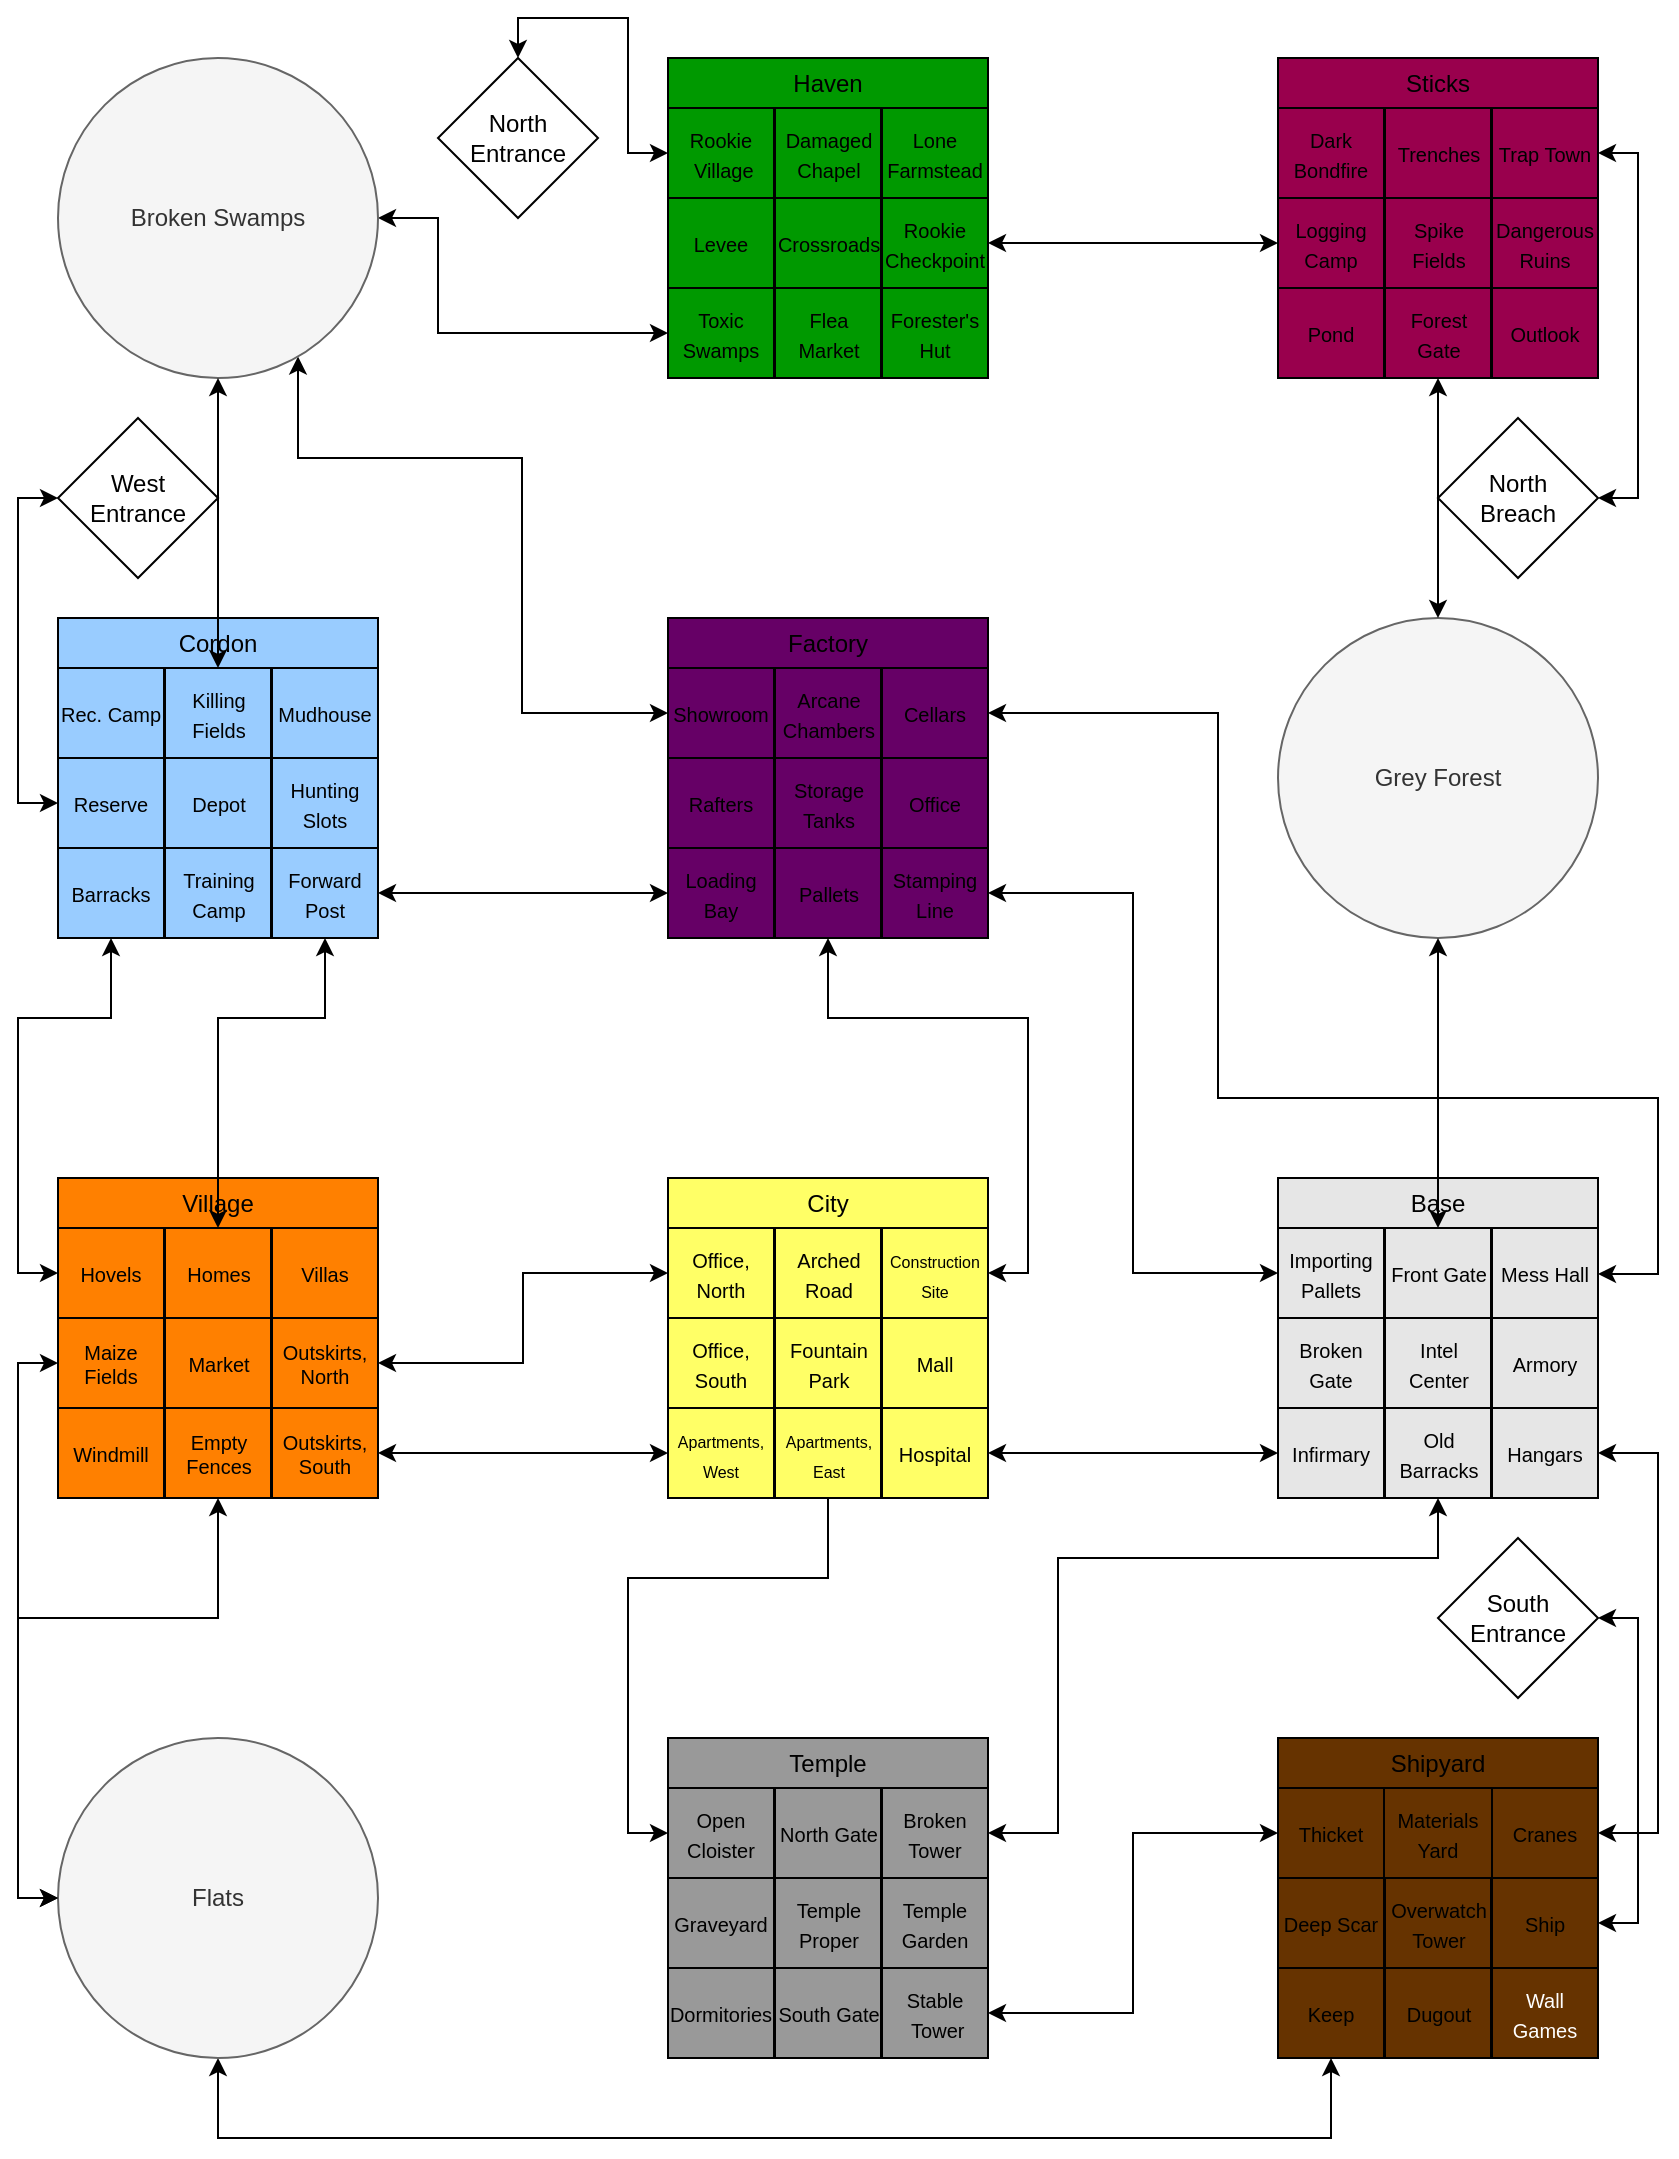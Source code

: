 <mxfile version="23.0.2" type="device">
  <diagram name="Page-1" id="ZseYCfr6xAdIwP1NUaYy">
    <mxGraphModel dx="1050" dy="717" grid="1" gridSize="10" guides="1" tooltips="1" connect="1" arrows="1" fold="1" page="1" pageScale="1" pageWidth="850" pageHeight="1100" math="0" shadow="0">
      <root>
        <mxCell id="0" />
        <mxCell id="1" parent="0" />
        <mxCell id="k5EalT-84JXe36mMSfdT-2" value="" style="whiteSpace=wrap;html=1;aspect=fixed;fillColor=#99FF33;strokeColor=#82b366;" parent="1" vertex="1">
          <mxGeometry x="345" y="40" width="160" height="160" as="geometry" />
        </mxCell>
        <mxCell id="k5EalT-84JXe36mMSfdT-3" value="" style="whiteSpace=wrap;html=1;aspect=fixed;fillColor=#660033;strokeColor=#b85450;" parent="1" vertex="1">
          <mxGeometry x="650" y="40" width="160" height="160" as="geometry" />
        </mxCell>
        <mxCell id="k5EalT-84JXe36mMSfdT-4" value="" style="whiteSpace=wrap;html=1;aspect=fixed;fillColor=#99CCFF;strokeColor=#6c8ebf;" parent="1" vertex="1">
          <mxGeometry x="40" y="320" width="160" height="160" as="geometry" />
        </mxCell>
        <mxCell id="k5EalT-84JXe36mMSfdT-5" value="" style="whiteSpace=wrap;html=1;aspect=fixed;fillColor=#660066;strokeColor=#9673a6;" parent="1" vertex="1">
          <mxGeometry x="345" y="320" width="160" height="160" as="geometry" />
        </mxCell>
        <mxCell id="k5EalT-84JXe36mMSfdT-7" value="" style="whiteSpace=wrap;html=1;aspect=fixed;fillColor=#FF9933;strokeColor=#d79b00;" parent="1" vertex="1">
          <mxGeometry x="40" y="600" width="160" height="160" as="geometry" />
        </mxCell>
        <mxCell id="k5EalT-84JXe36mMSfdT-9" value="" style="whiteSpace=wrap;html=1;aspect=fixed;fillColor=#ffff88;strokeColor=#36393d;" parent="1" vertex="1">
          <mxGeometry x="345" y="600" width="160" height="160" as="geometry" />
        </mxCell>
        <mxCell id="k5EalT-84JXe36mMSfdT-10" value="" style="whiteSpace=wrap;html=1;aspect=fixed;fillColor=#999999;strokeColor=#36393d;" parent="1" vertex="1">
          <mxGeometry x="345" y="880" width="160" height="160" as="geometry" />
        </mxCell>
        <mxCell id="k5EalT-84JXe36mMSfdT-11" value="" style="whiteSpace=wrap;html=1;aspect=fixed;fillColor=#6B3500;strokeColor=#36393d;" parent="1" vertex="1">
          <mxGeometry x="650" y="880" width="160" height="160" as="geometry" />
        </mxCell>
        <mxCell id="k5EalT-84JXe36mMSfdT-12" value="" style="whiteSpace=wrap;html=1;aspect=fixed;fillColor=#DBDBDB;strokeColor=#36393d;" parent="1" vertex="1">
          <mxGeometry x="650" y="600" width="160" height="160" as="geometry" />
        </mxCell>
        <mxCell id="k5EalT-84JXe36mMSfdT-151" style="edgeStyle=orthogonalEdgeStyle;rounded=0;orthogonalLoop=1;jettySize=auto;html=1;entryX=0;entryY=0.5;entryDx=0;entryDy=0;startArrow=classic;startFill=1;" parent="1" source="k5EalT-84JXe36mMSfdT-13" target="k5EalT-84JXe36mMSfdT-65" edge="1">
          <mxGeometry relative="1" as="geometry">
            <Array as="points">
              <mxPoint x="160" y="240" />
              <mxPoint x="272" y="240" />
              <mxPoint x="272" y="368" />
            </Array>
          </mxGeometry>
        </mxCell>
        <mxCell id="k5EalT-84JXe36mMSfdT-169" style="edgeStyle=orthogonalEdgeStyle;rounded=0;orthogonalLoop=1;jettySize=auto;html=1;entryX=0;entryY=0.5;entryDx=0;entryDy=0;startArrow=classic;startFill=1;" parent="1" source="k5EalT-84JXe36mMSfdT-13" target="k5EalT-84JXe36mMSfdT-41" edge="1">
          <mxGeometry relative="1" as="geometry">
            <Array as="points">
              <mxPoint x="230" y="120" />
              <mxPoint x="230" y="178" />
            </Array>
          </mxGeometry>
        </mxCell>
        <mxCell id="k5EalT-84JXe36mMSfdT-13" value="Broken Swamps" style="ellipse;whiteSpace=wrap;html=1;aspect=fixed;fillColor=#f5f5f5;fontColor=#333333;strokeColor=#666666;" parent="1" vertex="1">
          <mxGeometry x="40" y="40" width="160" height="160" as="geometry" />
        </mxCell>
        <mxCell id="k5EalT-84JXe36mMSfdT-14" value="Grey Forest" style="ellipse;whiteSpace=wrap;html=1;aspect=fixed;fillColor=#f5f5f5;fontColor=#333333;strokeColor=#666666;" parent="1" vertex="1">
          <mxGeometry x="650" y="320" width="160" height="160" as="geometry" />
        </mxCell>
        <mxCell id="k5EalT-84JXe36mMSfdT-147" style="edgeStyle=orthogonalEdgeStyle;rounded=0;orthogonalLoop=1;jettySize=auto;html=1;entryX=0.5;entryY=1;entryDx=0;entryDy=0;startArrow=classic;startFill=1;" parent="1" source="k5EalT-84JXe36mMSfdT-15" target="k5EalT-84JXe36mMSfdT-131" edge="1">
          <mxGeometry relative="1" as="geometry">
            <Array as="points">
              <mxPoint x="120" y="1080" />
              <mxPoint x="676" y="1080" />
            </Array>
          </mxGeometry>
        </mxCell>
        <mxCell id="k5EalT-84JXe36mMSfdT-15" value="Flats" style="ellipse;whiteSpace=wrap;html=1;aspect=fixed;fillColor=#f5f5f5;fontColor=#333333;strokeColor=#666666;" parent="1" vertex="1">
          <mxGeometry x="40" y="880" width="160" height="160" as="geometry" />
        </mxCell>
        <mxCell id="k5EalT-84JXe36mMSfdT-16" value="Haven" style="rounded=0;whiteSpace=wrap;html=1;fillColor=#009900;" parent="1" vertex="1">
          <mxGeometry x="345" y="40" width="160" height="25" as="geometry" />
        </mxCell>
        <mxCell id="k5EalT-84JXe36mMSfdT-24" value="&lt;font style=&quot;font-size: 10px;&quot;&gt;Lone Farmstead&lt;/font&gt;" style="rounded=0;whiteSpace=wrap;html=1;fillColor=#009900;" parent="1" vertex="1">
          <mxGeometry x="452" y="65" width="53" height="45" as="geometry" />
        </mxCell>
        <mxCell id="k5EalT-84JXe36mMSfdT-34" value="&lt;font style=&quot;font-size: 10px;&quot;&gt;Rookie&lt;br&gt;&amp;nbsp;Village&lt;/font&gt;" style="rounded=0;whiteSpace=wrap;html=1;fillColor=#009900;" parent="1" vertex="1">
          <mxGeometry x="345" y="65" width="53" height="45" as="geometry" />
        </mxCell>
        <mxCell id="k5EalT-84JXe36mMSfdT-36" value="&lt;font style=&quot;font-size: 10px;&quot;&gt;Damaged Chapel&lt;/font&gt;" style="rounded=0;whiteSpace=wrap;html=1;fillColor=#009900;" parent="1" vertex="1">
          <mxGeometry x="398.5" y="65" width="53" height="45" as="geometry" />
        </mxCell>
        <mxCell id="k5EalT-84JXe36mMSfdT-152" style="edgeStyle=orthogonalEdgeStyle;rounded=0;orthogonalLoop=1;jettySize=auto;html=1;entryX=0;entryY=0.5;entryDx=0;entryDy=0;startArrow=classic;startFill=1;" parent="1" source="k5EalT-84JXe36mMSfdT-37" target="k5EalT-84JXe36mMSfdT-58" edge="1">
          <mxGeometry relative="1" as="geometry" />
        </mxCell>
        <mxCell id="k5EalT-84JXe36mMSfdT-37" value="&lt;font style=&quot;font-size: 10px;&quot;&gt;Rookie Checkpoint&lt;/font&gt;" style="rounded=0;whiteSpace=wrap;html=1;fillColor=#009900;" parent="1" vertex="1">
          <mxGeometry x="452" y="110" width="53" height="45" as="geometry" />
        </mxCell>
        <mxCell id="k5EalT-84JXe36mMSfdT-38" value="&lt;font style=&quot;font-size: 10px;&quot;&gt;Levee&lt;/font&gt;" style="rounded=0;whiteSpace=wrap;html=1;fillColor=#009900;" parent="1" vertex="1">
          <mxGeometry x="345" y="110" width="53" height="45" as="geometry" />
        </mxCell>
        <mxCell id="k5EalT-84JXe36mMSfdT-39" value="&lt;font style=&quot;font-size: 10px;&quot;&gt;Crossroads&lt;/font&gt;" style="rounded=0;whiteSpace=wrap;html=1;fillColor=#009900;" parent="1" vertex="1">
          <mxGeometry x="398.5" y="110" width="53" height="45" as="geometry" />
        </mxCell>
        <mxCell id="k5EalT-84JXe36mMSfdT-40" value="&lt;font style=&quot;font-size: 10px;&quot;&gt;Forester&#39;s Hut&lt;/font&gt;" style="rounded=0;whiteSpace=wrap;html=1;fillColor=#009900;" parent="1" vertex="1">
          <mxGeometry x="452" y="155" width="53" height="45" as="geometry" />
        </mxCell>
        <mxCell id="k5EalT-84JXe36mMSfdT-41" value="&lt;font style=&quot;font-size: 10px;&quot;&gt;Toxic Swamps&lt;/font&gt;" style="rounded=0;whiteSpace=wrap;html=1;fillColor=#009900;" parent="1" vertex="1">
          <mxGeometry x="345" y="155" width="53" height="45" as="geometry" />
        </mxCell>
        <mxCell id="k5EalT-84JXe36mMSfdT-42" value="&lt;font style=&quot;font-size: 10px;&quot;&gt;Flea Market&lt;/font&gt;" style="rounded=0;whiteSpace=wrap;html=1;fillColor=#009900;" parent="1" vertex="1">
          <mxGeometry x="398.5" y="155" width="53" height="45" as="geometry" />
        </mxCell>
        <mxCell id="k5EalT-84JXe36mMSfdT-53" value="Sticks" style="rounded=0;whiteSpace=wrap;html=1;fillColor=#99004D;" parent="1" vertex="1">
          <mxGeometry x="650" y="40" width="160" height="25" as="geometry" />
        </mxCell>
        <mxCell id="k5EalT-84JXe36mMSfdT-54" value="&lt;font style=&quot;font-size: 10px;&quot;&gt;Trap Town&lt;/font&gt;" style="rounded=0;whiteSpace=wrap;html=1;fillColor=#99004D;" parent="1" vertex="1">
          <mxGeometry x="757" y="65" width="53" height="45" as="geometry" />
        </mxCell>
        <mxCell id="k5EalT-84JXe36mMSfdT-55" value="&lt;font style=&quot;font-size: 10px;&quot;&gt;Dark Bondfire&lt;/font&gt;" style="rounded=0;whiteSpace=wrap;html=1;fillColor=#99004D;" parent="1" vertex="1">
          <mxGeometry x="650" y="65" width="53" height="45" as="geometry" />
        </mxCell>
        <mxCell id="k5EalT-84JXe36mMSfdT-56" value="&lt;font style=&quot;font-size: 10px;&quot;&gt;Trenches&lt;/font&gt;" style="rounded=0;whiteSpace=wrap;html=1;fillColor=#99004D;" parent="1" vertex="1">
          <mxGeometry x="703.5" y="65" width="53" height="45" as="geometry" />
        </mxCell>
        <mxCell id="k5EalT-84JXe36mMSfdT-57" value="&lt;font style=&quot;font-size: 10px;&quot;&gt;Dangerous Ruins&lt;/font&gt;" style="rounded=0;whiteSpace=wrap;html=1;fillColor=#99004D;" parent="1" vertex="1">
          <mxGeometry x="757" y="110" width="53" height="45" as="geometry" />
        </mxCell>
        <mxCell id="k5EalT-84JXe36mMSfdT-58" value="&lt;font style=&quot;font-size: 10px;&quot;&gt;Logging Camp&lt;/font&gt;" style="rounded=0;whiteSpace=wrap;html=1;fillColor=#99004D;" parent="1" vertex="1">
          <mxGeometry x="650" y="110" width="53" height="45" as="geometry" />
        </mxCell>
        <mxCell id="k5EalT-84JXe36mMSfdT-59" value="&lt;font size=&quot;1&quot;&gt;Spike Fields&lt;/font&gt;" style="rounded=0;whiteSpace=wrap;html=1;fillColor=#99004D;" parent="1" vertex="1">
          <mxGeometry x="703.5" y="110" width="53" height="45" as="geometry" />
        </mxCell>
        <mxCell id="k5EalT-84JXe36mMSfdT-60" value="&lt;font style=&quot;font-size: 10px;&quot;&gt;Outlook&lt;/font&gt;" style="rounded=0;whiteSpace=wrap;html=1;fillColor=#99004D;" parent="1" vertex="1">
          <mxGeometry x="757" y="155" width="53" height="45" as="geometry" />
        </mxCell>
        <mxCell id="k5EalT-84JXe36mMSfdT-61" value="&lt;font style=&quot;font-size: 10px;&quot;&gt;Pond&lt;/font&gt;" style="rounded=0;whiteSpace=wrap;html=1;fillColor=#99004D;" parent="1" vertex="1">
          <mxGeometry x="650" y="155" width="53" height="45" as="geometry" />
        </mxCell>
        <mxCell id="k5EalT-84JXe36mMSfdT-141" style="edgeStyle=orthogonalEdgeStyle;rounded=0;orthogonalLoop=1;jettySize=auto;html=1;startArrow=classic;startFill=1;" parent="1" source="k5EalT-84JXe36mMSfdT-62" target="k5EalT-84JXe36mMSfdT-14" edge="1">
          <mxGeometry relative="1" as="geometry" />
        </mxCell>
        <mxCell id="k5EalT-84JXe36mMSfdT-62" value="&lt;font style=&quot;font-size: 10px;&quot;&gt;Forest Gate&lt;/font&gt;" style="rounded=0;whiteSpace=wrap;html=1;fillColor=#99004D;" parent="1" vertex="1">
          <mxGeometry x="703.5" y="155" width="53" height="45" as="geometry" />
        </mxCell>
        <mxCell id="k5EalT-84JXe36mMSfdT-63" value="Factory" style="rounded=0;whiteSpace=wrap;html=1;fillColor=#660066;" parent="1" vertex="1">
          <mxGeometry x="345" y="320" width="160" height="25" as="geometry" />
        </mxCell>
        <mxCell id="k5EalT-84JXe36mMSfdT-153" style="edgeStyle=orthogonalEdgeStyle;rounded=0;orthogonalLoop=1;jettySize=auto;html=1;startArrow=classic;startFill=1;" parent="1" source="k5EalT-84JXe36mMSfdT-64" target="k5EalT-84JXe36mMSfdT-84" edge="1">
          <mxGeometry relative="1" as="geometry">
            <Array as="points">
              <mxPoint x="620" y="368" />
              <mxPoint x="620" y="560" />
              <mxPoint x="840" y="560" />
              <mxPoint x="840" y="648" />
            </Array>
          </mxGeometry>
        </mxCell>
        <mxCell id="k5EalT-84JXe36mMSfdT-64" value="&lt;font style=&quot;font-size: 10px;&quot;&gt;Cellars&lt;/font&gt;" style="rounded=0;whiteSpace=wrap;html=1;fillColor=#660066;" parent="1" vertex="1">
          <mxGeometry x="452" y="345" width="53" height="45" as="geometry" />
        </mxCell>
        <mxCell id="k5EalT-84JXe36mMSfdT-65" value="&lt;font style=&quot;font-size: 10px;&quot;&gt;Showroom&lt;/font&gt;" style="rounded=0;whiteSpace=wrap;html=1;fillColor=#660066;" parent="1" vertex="1">
          <mxGeometry x="345" y="345" width="53" height="45" as="geometry" />
        </mxCell>
        <mxCell id="k5EalT-84JXe36mMSfdT-66" value="&lt;font style=&quot;font-size: 10px;&quot;&gt;Arcane Chambers&lt;/font&gt;" style="rounded=0;whiteSpace=wrap;html=1;fillColor=#660066;" parent="1" vertex="1">
          <mxGeometry x="398.5" y="345" width="53" height="45" as="geometry" />
        </mxCell>
        <mxCell id="k5EalT-84JXe36mMSfdT-67" value="&lt;font style=&quot;font-size: 10px;&quot;&gt;Office&lt;/font&gt;" style="rounded=0;whiteSpace=wrap;html=1;fillColor=#660066;" parent="1" vertex="1">
          <mxGeometry x="452" y="390" width="53" height="45" as="geometry" />
        </mxCell>
        <mxCell id="k5EalT-84JXe36mMSfdT-68" value="&lt;font style=&quot;font-size: 10px;&quot;&gt;Rafters&lt;/font&gt;" style="rounded=0;whiteSpace=wrap;html=1;fillColor=#660066;" parent="1" vertex="1">
          <mxGeometry x="345" y="390" width="53" height="45" as="geometry" />
        </mxCell>
        <mxCell id="k5EalT-84JXe36mMSfdT-69" value="&lt;font style=&quot;font-size: 10px;&quot;&gt;Storage Tanks&lt;/font&gt;" style="rounded=0;whiteSpace=wrap;html=1;fillColor=#660066;" parent="1" vertex="1">
          <mxGeometry x="398.5" y="390" width="53" height="45" as="geometry" />
        </mxCell>
        <mxCell id="k5EalT-84JXe36mMSfdT-154" style="edgeStyle=orthogonalEdgeStyle;rounded=0;orthogonalLoop=1;jettySize=auto;html=1;entryX=0;entryY=0.5;entryDx=0;entryDy=0;startArrow=classic;startFill=1;" parent="1" source="k5EalT-84JXe36mMSfdT-70" target="k5EalT-84JXe36mMSfdT-85" edge="1">
          <mxGeometry relative="1" as="geometry" />
        </mxCell>
        <mxCell id="k5EalT-84JXe36mMSfdT-70" value="&lt;font style=&quot;font-size: 10px;&quot;&gt;Stamping Line&lt;/font&gt;" style="rounded=0;whiteSpace=wrap;html=1;fillColor=#660066;" parent="1" vertex="1">
          <mxGeometry x="452" y="435" width="53" height="45" as="geometry" />
        </mxCell>
        <mxCell id="k5EalT-84JXe36mMSfdT-164" style="edgeStyle=orthogonalEdgeStyle;rounded=0;orthogonalLoop=1;jettySize=auto;html=1;startArrow=classic;startFill=1;" parent="1" source="k5EalT-84JXe36mMSfdT-71" target="k5EalT-84JXe36mMSfdT-80" edge="1">
          <mxGeometry relative="1" as="geometry" />
        </mxCell>
        <mxCell id="k5EalT-84JXe36mMSfdT-71" value="&lt;font style=&quot;font-size: 10px;&quot;&gt;Loading Bay&lt;/font&gt;" style="rounded=0;whiteSpace=wrap;html=1;fillColor=#660066;" parent="1" vertex="1">
          <mxGeometry x="345" y="435" width="53" height="45" as="geometry" />
        </mxCell>
        <mxCell id="k5EalT-84JXe36mMSfdT-155" style="edgeStyle=orthogonalEdgeStyle;rounded=0;orthogonalLoop=1;jettySize=auto;html=1;entryX=1;entryY=0.5;entryDx=0;entryDy=0;startArrow=classic;startFill=1;" parent="1" source="k5EalT-84JXe36mMSfdT-72" target="k5EalT-84JXe36mMSfdT-94" edge="1">
          <mxGeometry relative="1" as="geometry">
            <Array as="points">
              <mxPoint x="425" y="520" />
              <mxPoint x="525" y="520" />
              <mxPoint x="525" y="648" />
            </Array>
          </mxGeometry>
        </mxCell>
        <mxCell id="k5EalT-84JXe36mMSfdT-72" value="&lt;font style=&quot;font-size: 10px;&quot;&gt;Pallets&lt;/font&gt;" style="rounded=0;whiteSpace=wrap;html=1;fillColor=#660066;" parent="1" vertex="1">
          <mxGeometry x="398.5" y="435" width="53" height="45" as="geometry" />
        </mxCell>
        <mxCell id="k5EalT-84JXe36mMSfdT-73" value="&lt;font color=&quot;#000000&quot;&gt;Cordon&lt;/font&gt;" style="rounded=0;whiteSpace=wrap;html=1;fillColor=#99CCFF;" parent="1" vertex="1">
          <mxGeometry x="40" y="320" width="160" height="25" as="geometry" />
        </mxCell>
        <mxCell id="k5EalT-84JXe36mMSfdT-74" value="&lt;font size=&quot;1&quot; color=&quot;#000000&quot;&gt;Mudhouse&lt;br&gt;&lt;/font&gt;" style="rounded=0;whiteSpace=wrap;html=1;fillColor=#99CCFF;" parent="1" vertex="1">
          <mxGeometry x="147" y="345" width="53" height="45" as="geometry" />
        </mxCell>
        <mxCell id="k5EalT-84JXe36mMSfdT-75" value="&lt;font style=&quot;font-size: 10px;&quot; color=&quot;#000000&quot;&gt;Rec. Camp&lt;/font&gt;" style="rounded=0;whiteSpace=wrap;html=1;fillColor=#99CCFF;" parent="1" vertex="1">
          <mxGeometry x="40" y="345" width="53" height="45" as="geometry" />
        </mxCell>
        <mxCell id="k5EalT-84JXe36mMSfdT-150" style="edgeStyle=orthogonalEdgeStyle;rounded=0;orthogonalLoop=1;jettySize=auto;html=1;entryX=0.5;entryY=1;entryDx=0;entryDy=0;startArrow=classic;startFill=1;" parent="1" source="k5EalT-84JXe36mMSfdT-76" target="k5EalT-84JXe36mMSfdT-13" edge="1">
          <mxGeometry relative="1" as="geometry" />
        </mxCell>
        <mxCell id="k5EalT-84JXe36mMSfdT-76" value="&lt;font color=&quot;#000000&quot; style=&quot;font-size: 10px;&quot;&gt;Killing Fields&lt;/font&gt;" style="rounded=0;whiteSpace=wrap;html=1;fillColor=#99CCFF;" parent="1" vertex="1">
          <mxGeometry x="93.5" y="345" width="53" height="45" as="geometry" />
        </mxCell>
        <mxCell id="k5EalT-84JXe36mMSfdT-77" value="&lt;font color=&quot;#000000&quot; style=&quot;font-size: 10px;&quot;&gt;Hunting Slots&lt;/font&gt;" style="rounded=0;whiteSpace=wrap;html=1;fillColor=#99CCFF;" parent="1" vertex="1">
          <mxGeometry x="147" y="390" width="53" height="45" as="geometry" />
        </mxCell>
        <mxCell id="k5EalT-84JXe36mMSfdT-144" style="edgeStyle=orthogonalEdgeStyle;rounded=0;orthogonalLoop=1;jettySize=auto;html=1;entryX=0;entryY=0.5;entryDx=0;entryDy=0;startArrow=classic;startFill=1;" parent="1" source="k5EalT-84JXe36mMSfdT-78" target="k5EalT-84JXe36mMSfdT-136" edge="1">
          <mxGeometry relative="1" as="geometry">
            <Array as="points">
              <mxPoint x="20" y="412" />
              <mxPoint x="20" y="260" />
            </Array>
          </mxGeometry>
        </mxCell>
        <mxCell id="k5EalT-84JXe36mMSfdT-78" value="&lt;font style=&quot;font-size: 10px;&quot; color=&quot;#000000&quot;&gt;Reserve&lt;/font&gt;" style="rounded=0;whiteSpace=wrap;html=1;fillColor=#99CCFF;" parent="1" vertex="1">
          <mxGeometry x="40" y="390" width="53" height="45" as="geometry" />
        </mxCell>
        <mxCell id="k5EalT-84JXe36mMSfdT-79" value="&lt;font color=&quot;#000000&quot; style=&quot;font-size: 10px;&quot;&gt;Depot&lt;/font&gt;" style="rounded=0;whiteSpace=wrap;html=1;fillColor=#99CCFF;" parent="1" vertex="1">
          <mxGeometry x="93.5" y="390" width="53" height="45" as="geometry" />
        </mxCell>
        <mxCell id="k5EalT-84JXe36mMSfdT-80" value="&lt;font color=&quot;#000000&quot; style=&quot;font-size: 10px;&quot;&gt;Forward Post&lt;/font&gt;" style="rounded=0;whiteSpace=wrap;html=1;fillColor=#99CCFF;" parent="1" vertex="1">
          <mxGeometry x="147" y="435" width="53" height="45" as="geometry" />
        </mxCell>
        <mxCell id="k5EalT-84JXe36mMSfdT-81" value="&lt;font style=&quot;font-size: 10px;&quot; color=&quot;#000000&quot;&gt;Barracks&lt;/font&gt;" style="rounded=0;whiteSpace=wrap;html=1;fillColor=#99CCFF;" parent="1" vertex="1">
          <mxGeometry x="40" y="435" width="53" height="45" as="geometry" />
        </mxCell>
        <mxCell id="k5EalT-84JXe36mMSfdT-82" value="&lt;font color=&quot;#000000&quot; size=&quot;1&quot;&gt;Training Camp&lt;/font&gt;" style="rounded=0;whiteSpace=wrap;html=1;fillColor=#99CCFF;" parent="1" vertex="1">
          <mxGeometry x="93.5" y="435" width="53" height="45" as="geometry" />
        </mxCell>
        <mxCell id="k5EalT-84JXe36mMSfdT-83" value="&lt;font color=&quot;#000000&quot;&gt;Base&lt;/font&gt;" style="rounded=0;whiteSpace=wrap;html=1;fillColor=#E6E6E6;" parent="1" vertex="1">
          <mxGeometry x="650" y="600" width="160" height="25" as="geometry" />
        </mxCell>
        <mxCell id="k5EalT-84JXe36mMSfdT-84" value="&lt;font color=&quot;#000000&quot; style=&quot;font-size: 10px;&quot;&gt;Mess Hall&lt;/font&gt;" style="rounded=0;whiteSpace=wrap;html=1;fillColor=#E6E6E6;" parent="1" vertex="1">
          <mxGeometry x="757" y="625" width="53" height="45" as="geometry" />
        </mxCell>
        <mxCell id="k5EalT-84JXe36mMSfdT-85" value="&lt;font color=&quot;#000000&quot; style=&quot;font-size: 10px;&quot;&gt;Importing Pallets&lt;/font&gt;" style="rounded=0;whiteSpace=wrap;html=1;fillColor=#E6E6E6;" parent="1" vertex="1">
          <mxGeometry x="650" y="625" width="53" height="45" as="geometry" />
        </mxCell>
        <mxCell id="k5EalT-84JXe36mMSfdT-86" value="&lt;font color=&quot;#000000&quot; style=&quot;font-size: 10px;&quot;&gt;Front Gate&lt;/font&gt;" style="rounded=0;whiteSpace=wrap;html=1;fillColor=#E6E6E6;" parent="1" vertex="1">
          <mxGeometry x="703.5" y="625" width="53" height="45" as="geometry" />
        </mxCell>
        <mxCell id="k5EalT-84JXe36mMSfdT-87" value="&lt;font color=&quot;#000000&quot; style=&quot;font-size: 10px;&quot;&gt;Armory&lt;/font&gt;" style="rounded=0;whiteSpace=wrap;html=1;fillColor=#E6E6E6;" parent="1" vertex="1">
          <mxGeometry x="757" y="670" width="53" height="45" as="geometry" />
        </mxCell>
        <mxCell id="k5EalT-84JXe36mMSfdT-88" value="&lt;font style=&quot;font-size: 10px;&quot; color=&quot;#000000&quot;&gt;Broken Gate&lt;/font&gt;" style="rounded=0;whiteSpace=wrap;html=1;fillColor=#E6E6E6;" parent="1" vertex="1">
          <mxGeometry x="650" y="670" width="53" height="45" as="geometry" />
        </mxCell>
        <mxCell id="k5EalT-84JXe36mMSfdT-89" value="&lt;font style=&quot;font-size: 10px;&quot; color=&quot;#000000&quot;&gt;Intel Center&lt;/font&gt;" style="rounded=0;whiteSpace=wrap;html=1;fillColor=#E6E6E6;" parent="1" vertex="1">
          <mxGeometry x="703.5" y="670" width="53" height="45" as="geometry" />
        </mxCell>
        <mxCell id="k5EalT-84JXe36mMSfdT-157" style="edgeStyle=orthogonalEdgeStyle;rounded=0;orthogonalLoop=1;jettySize=auto;html=1;entryX=1;entryY=0.5;entryDx=0;entryDy=0;startArrow=classic;startFill=1;" parent="1" source="k5EalT-84JXe36mMSfdT-90" target="k5EalT-84JXe36mMSfdT-124" edge="1">
          <mxGeometry relative="1" as="geometry">
            <Array as="points">
              <mxPoint x="840" y="737.5" />
              <mxPoint x="840" y="927" />
            </Array>
          </mxGeometry>
        </mxCell>
        <mxCell id="k5EalT-84JXe36mMSfdT-90" value="&lt;font color=&quot;#000000&quot; style=&quot;font-size: 10px;&quot;&gt;Hangars&lt;/font&gt;" style="rounded=0;whiteSpace=wrap;html=1;fillColor=#E6E6E6;" parent="1" vertex="1">
          <mxGeometry x="757" y="715" width="53" height="45" as="geometry" />
        </mxCell>
        <mxCell id="k5EalT-84JXe36mMSfdT-91" value="&lt;font color=&quot;#000000&quot; style=&quot;font-size: 10px;&quot;&gt;Infirmary&lt;/font&gt;" style="rounded=0;whiteSpace=wrap;html=1;fillColor=#E6E6E6;" parent="1" vertex="1">
          <mxGeometry x="650" y="715" width="53" height="45" as="geometry" />
        </mxCell>
        <mxCell id="k5EalT-84JXe36mMSfdT-167" style="edgeStyle=orthogonalEdgeStyle;rounded=0;orthogonalLoop=1;jettySize=auto;html=1;entryX=1;entryY=0.5;entryDx=0;entryDy=0;startArrow=classic;startFill=1;" parent="1" source="k5EalT-84JXe36mMSfdT-92" target="k5EalT-84JXe36mMSfdT-114" edge="1">
          <mxGeometry relative="1" as="geometry">
            <Array as="points">
              <mxPoint x="730" y="790" />
              <mxPoint x="540" y="790" />
              <mxPoint x="540" y="928" />
            </Array>
          </mxGeometry>
        </mxCell>
        <mxCell id="k5EalT-84JXe36mMSfdT-92" value="&lt;font color=&quot;#000000&quot; style=&quot;font-size: 10px;&quot;&gt;Old Barracks&lt;/font&gt;" style="rounded=0;whiteSpace=wrap;html=1;fillColor=#E6E6E6;" parent="1" vertex="1">
          <mxGeometry x="703.5" y="715" width="53" height="45" as="geometry" />
        </mxCell>
        <mxCell id="k5EalT-84JXe36mMSfdT-93" value="&lt;font color=&quot;#000000&quot;&gt;City&lt;/font&gt;" style="rounded=0;whiteSpace=wrap;html=1;fillColor=#FFFF66;" parent="1" vertex="1">
          <mxGeometry x="345" y="600" width="160" height="25" as="geometry" />
        </mxCell>
        <mxCell id="k5EalT-84JXe36mMSfdT-94" value="&lt;font color=&quot;#000000&quot; style=&quot;font-size: 8px;&quot;&gt;Construction Site&lt;/font&gt;" style="rounded=0;whiteSpace=wrap;html=1;fillColor=#FFFF66;" parent="1" vertex="1">
          <mxGeometry x="452" y="625" width="53" height="45" as="geometry" />
        </mxCell>
        <mxCell id="k5EalT-84JXe36mMSfdT-95" value="&lt;font color=&quot;#000000&quot; style=&quot;font-size: 10px;&quot;&gt;Office, North&lt;/font&gt;" style="rounded=0;whiteSpace=wrap;html=1;fillColor=#FFFF66;" parent="1" vertex="1">
          <mxGeometry x="345" y="625" width="53" height="45" as="geometry" />
        </mxCell>
        <mxCell id="k5EalT-84JXe36mMSfdT-96" value="&lt;font color=&quot;#000000&quot; style=&quot;font-size: 10px;&quot;&gt;Arched Road&lt;/font&gt;" style="rounded=0;whiteSpace=wrap;html=1;fillColor=#FFFF66;" parent="1" vertex="1">
          <mxGeometry x="398.5" y="625" width="53" height="45" as="geometry" />
        </mxCell>
        <mxCell id="k5EalT-84JXe36mMSfdT-97" value="&lt;font color=&quot;#000000&quot; style=&quot;font-size: 10px;&quot;&gt;Mall&lt;/font&gt;" style="rounded=0;whiteSpace=wrap;html=1;fillColor=#FFFF66;" parent="1" vertex="1">
          <mxGeometry x="452" y="670" width="53" height="45" as="geometry" />
        </mxCell>
        <mxCell id="k5EalT-84JXe36mMSfdT-98" value="&lt;font style=&quot;font-size: 10px;&quot; color=&quot;#000000&quot;&gt;Office, South&lt;/font&gt;" style="rounded=0;whiteSpace=wrap;html=1;fillColor=#FFFF66;" parent="1" vertex="1">
          <mxGeometry x="345" y="670" width="53" height="45" as="geometry" />
        </mxCell>
        <mxCell id="k5EalT-84JXe36mMSfdT-99" value="&lt;font color=&quot;#000000&quot; style=&quot;font-size: 10px;&quot;&gt;Fountain Park&lt;/font&gt;" style="rounded=0;whiteSpace=wrap;html=1;fillColor=#FFFF66;" parent="1" vertex="1">
          <mxGeometry x="398.5" y="670" width="53" height="45" as="geometry" />
        </mxCell>
        <mxCell id="k5EalT-84JXe36mMSfdT-156" style="edgeStyle=orthogonalEdgeStyle;rounded=0;orthogonalLoop=1;jettySize=auto;html=1;startArrow=classic;startFill=1;" parent="1" source="k5EalT-84JXe36mMSfdT-100" target="k5EalT-84JXe36mMSfdT-91" edge="1">
          <mxGeometry relative="1" as="geometry" />
        </mxCell>
        <mxCell id="k5EalT-84JXe36mMSfdT-100" value="&lt;font color=&quot;#000000&quot; style=&quot;font-size: 10px;&quot;&gt;Hospital&lt;/font&gt;" style="rounded=0;whiteSpace=wrap;html=1;fillColor=#FFFF66;" parent="1" vertex="1">
          <mxGeometry x="452" y="715" width="53" height="45" as="geometry" />
        </mxCell>
        <mxCell id="k5EalT-84JXe36mMSfdT-160" style="edgeStyle=orthogonalEdgeStyle;rounded=0;orthogonalLoop=1;jettySize=auto;html=1;entryX=1;entryY=0.5;entryDx=0;entryDy=0;startArrow=classic;startFill=1;" parent="1" source="k5EalT-84JXe36mMSfdT-101" target="k5EalT-84JXe36mMSfdT-110" edge="1">
          <mxGeometry relative="1" as="geometry" />
        </mxCell>
        <mxCell id="k5EalT-84JXe36mMSfdT-101" value="&lt;font color=&quot;#000000&quot; style=&quot;font-size: 8px;&quot;&gt;Apartments, West&lt;/font&gt;" style="rounded=0;whiteSpace=wrap;html=1;fillColor=#FFFF66;" parent="1" vertex="1">
          <mxGeometry x="345" y="715" width="53" height="45" as="geometry" />
        </mxCell>
        <mxCell id="k5EalT-84JXe36mMSfdT-159" style="edgeStyle=orthogonalEdgeStyle;rounded=0;orthogonalLoop=1;jettySize=auto;html=1;entryX=0;entryY=0.5;entryDx=0;entryDy=0;" parent="1" source="k5EalT-84JXe36mMSfdT-102" target="k5EalT-84JXe36mMSfdT-115" edge="1">
          <mxGeometry relative="1" as="geometry">
            <Array as="points">
              <mxPoint x="425" y="800" />
              <mxPoint x="325" y="800" />
              <mxPoint x="325" y="928" />
            </Array>
          </mxGeometry>
        </mxCell>
        <mxCell id="k5EalT-84JXe36mMSfdT-102" value="&lt;font style=&quot;font-size: 8px;&quot; color=&quot;#000000&quot;&gt;Apartments, East&lt;/font&gt;" style="rounded=0;whiteSpace=wrap;html=1;fillColor=#FFFF66;" parent="1" vertex="1">
          <mxGeometry x="398.5" y="715" width="53" height="45" as="geometry" />
        </mxCell>
        <mxCell id="k5EalT-84JXe36mMSfdT-103" value="Village" style="rounded=0;whiteSpace=wrap;html=1;fillColor=#FF8000;" parent="1" vertex="1">
          <mxGeometry x="40" y="600" width="160" height="25" as="geometry" />
        </mxCell>
        <mxCell id="k5EalT-84JXe36mMSfdT-104" value="Villas" style="rounded=0;whiteSpace=wrap;html=1;fillColor=#FF8000;fontSize=10;" parent="1" vertex="1">
          <mxGeometry x="147" y="625" width="53" height="45" as="geometry" />
        </mxCell>
        <mxCell id="k5EalT-84JXe36mMSfdT-163" style="edgeStyle=orthogonalEdgeStyle;rounded=0;orthogonalLoop=1;jettySize=auto;html=1;entryX=0.5;entryY=1;entryDx=0;entryDy=0;exitX=0;exitY=0.5;exitDx=0;exitDy=0;startArrow=classic;startFill=1;" parent="1" source="k5EalT-84JXe36mMSfdT-105" target="k5EalT-84JXe36mMSfdT-81" edge="1">
          <mxGeometry relative="1" as="geometry">
            <Array as="points">
              <mxPoint x="20" y="648" />
              <mxPoint x="20" y="520" />
              <mxPoint x="67" y="520" />
            </Array>
          </mxGeometry>
        </mxCell>
        <mxCell id="k5EalT-84JXe36mMSfdT-105" value="Hovels" style="rounded=0;whiteSpace=wrap;html=1;fillColor=#FF8000;fontSize=10;" parent="1" vertex="1">
          <mxGeometry x="40" y="625" width="53" height="45" as="geometry" />
        </mxCell>
        <mxCell id="k5EalT-84JXe36mMSfdT-106" value="Homes" style="rounded=0;whiteSpace=wrap;html=1;fillColor=#FF8000;fontSize=10;" parent="1" vertex="1">
          <mxGeometry x="93.5" y="625" width="53" height="45" as="geometry" />
        </mxCell>
        <mxCell id="k5EalT-84JXe36mMSfdT-161" style="edgeStyle=orthogonalEdgeStyle;rounded=0;orthogonalLoop=1;jettySize=auto;html=1;entryX=0;entryY=0.5;entryDx=0;entryDy=0;startArrow=classic;startFill=1;" parent="1" source="k5EalT-84JXe36mMSfdT-107" target="k5EalT-84JXe36mMSfdT-95" edge="1">
          <mxGeometry relative="1" as="geometry" />
        </mxCell>
        <mxCell id="k5EalT-84JXe36mMSfdT-107" value="Outskirts, North" style="rounded=0;whiteSpace=wrap;html=1;fillColor=#FF8000;fontSize=10;" parent="1" vertex="1">
          <mxGeometry x="147" y="670" width="53" height="45" as="geometry" />
        </mxCell>
        <mxCell id="k5EalT-84JXe36mMSfdT-145" style="edgeStyle=orthogonalEdgeStyle;rounded=0;orthogonalLoop=1;jettySize=auto;html=1;entryX=0;entryY=0.5;entryDx=0;entryDy=0;startArrow=classic;startFill=1;" parent="1" source="k5EalT-84JXe36mMSfdT-108" target="k5EalT-84JXe36mMSfdT-15" edge="1">
          <mxGeometry relative="1" as="geometry">
            <Array as="points">
              <mxPoint x="20" y="693" />
              <mxPoint x="20" y="960" />
            </Array>
          </mxGeometry>
        </mxCell>
        <mxCell id="k5EalT-84JXe36mMSfdT-108" value="Maize Fields" style="rounded=0;whiteSpace=wrap;html=1;fillColor=#FF8000;fontSize=10;" parent="1" vertex="1">
          <mxGeometry x="40" y="670" width="53" height="45" as="geometry" />
        </mxCell>
        <mxCell id="k5EalT-84JXe36mMSfdT-109" value="Market" style="rounded=0;whiteSpace=wrap;html=1;fillColor=#FF8000;fontSize=10;" parent="1" vertex="1">
          <mxGeometry x="93.5" y="670" width="53" height="45" as="geometry" />
        </mxCell>
        <mxCell id="k5EalT-84JXe36mMSfdT-110" value="Outskirts, South" style="rounded=0;whiteSpace=wrap;html=1;fillColor=#FF8000;fontSize=10;" parent="1" vertex="1">
          <mxGeometry x="147" y="715" width="53" height="45" as="geometry" />
        </mxCell>
        <mxCell id="k5EalT-84JXe36mMSfdT-111" value="Windmill" style="rounded=0;whiteSpace=wrap;html=1;fillColor=#FF8000;fontSize=10;" parent="1" vertex="1">
          <mxGeometry x="40" y="715" width="53" height="45" as="geometry" />
        </mxCell>
        <mxCell id="k5EalT-84JXe36mMSfdT-146" style="edgeStyle=orthogonalEdgeStyle;rounded=0;orthogonalLoop=1;jettySize=auto;html=1;entryX=0;entryY=0.5;entryDx=0;entryDy=0;startArrow=classic;startFill=1;" parent="1" source="k5EalT-84JXe36mMSfdT-112" target="k5EalT-84JXe36mMSfdT-15" edge="1">
          <mxGeometry relative="1" as="geometry" />
        </mxCell>
        <mxCell id="k5EalT-84JXe36mMSfdT-112" value="Empty Fences" style="rounded=0;whiteSpace=wrap;html=1;fillColor=#FF8000;fontSize=10;" parent="1" vertex="1">
          <mxGeometry x="93.5" y="715" width="53" height="45" as="geometry" />
        </mxCell>
        <mxCell id="k5EalT-84JXe36mMSfdT-113" value="Temple" style="rounded=0;whiteSpace=wrap;html=1;fillColor=#999999;" parent="1" vertex="1">
          <mxGeometry x="345" y="880" width="160" height="25" as="geometry" />
        </mxCell>
        <mxCell id="k5EalT-84JXe36mMSfdT-114" value="&lt;font style=&quot;font-size: 10px;&quot;&gt;Broken Tower&lt;/font&gt;" style="rounded=0;whiteSpace=wrap;html=1;fillColor=#999999;" parent="1" vertex="1">
          <mxGeometry x="452" y="905" width="53" height="45" as="geometry" />
        </mxCell>
        <mxCell id="k5EalT-84JXe36mMSfdT-115" value="&lt;font style=&quot;font-size: 10px;&quot;&gt;Open Cloister&lt;br&gt;&lt;/font&gt;" style="rounded=0;whiteSpace=wrap;html=1;fillColor=#999999;" parent="1" vertex="1">
          <mxGeometry x="345" y="905" width="53" height="45" as="geometry" />
        </mxCell>
        <mxCell id="k5EalT-84JXe36mMSfdT-116" value="&lt;font style=&quot;font-size: 10px;&quot;&gt;North Gate&lt;/font&gt;" style="rounded=0;whiteSpace=wrap;html=1;fillColor=#999999;" parent="1" vertex="1">
          <mxGeometry x="398.5" y="905" width="53" height="45" as="geometry" />
        </mxCell>
        <mxCell id="k5EalT-84JXe36mMSfdT-117" value="&lt;font style=&quot;font-size: 10px;&quot;&gt;Temple Garden&lt;/font&gt;" style="rounded=0;whiteSpace=wrap;html=1;fillColor=#999999;" parent="1" vertex="1">
          <mxGeometry x="452" y="950" width="53" height="45" as="geometry" />
        </mxCell>
        <mxCell id="k5EalT-84JXe36mMSfdT-118" value="&lt;font style=&quot;font-size: 10px;&quot;&gt;Graveyard&lt;/font&gt;" style="rounded=0;whiteSpace=wrap;html=1;fillColor=#999999;" parent="1" vertex="1">
          <mxGeometry x="345" y="950" width="53" height="45" as="geometry" />
        </mxCell>
        <mxCell id="k5EalT-84JXe36mMSfdT-119" value="&lt;font style=&quot;font-size: 10px;&quot;&gt;Temple Proper&lt;/font&gt;" style="rounded=0;whiteSpace=wrap;html=1;fillColor=#999999;" parent="1" vertex="1">
          <mxGeometry x="398.5" y="950" width="53" height="45" as="geometry" />
        </mxCell>
        <mxCell id="k5EalT-84JXe36mMSfdT-120" value="&lt;font style=&quot;font-size: 10px;&quot;&gt;Stable&lt;br&gt;&amp;nbsp;Tower&lt;/font&gt;" style="rounded=0;whiteSpace=wrap;html=1;fillColor=#999999;" parent="1" vertex="1">
          <mxGeometry x="452" y="995" width="53" height="45" as="geometry" />
        </mxCell>
        <mxCell id="k5EalT-84JXe36mMSfdT-121" value="&lt;font style=&quot;font-size: 10px;&quot;&gt;Dormitories&lt;/font&gt;" style="rounded=0;whiteSpace=wrap;html=1;fillColor=#999999;" parent="1" vertex="1">
          <mxGeometry x="345" y="995" width="53" height="45" as="geometry" />
        </mxCell>
        <mxCell id="k5EalT-84JXe36mMSfdT-122" value="&lt;font style=&quot;font-size: 10px;&quot;&gt;South Gate&lt;/font&gt;" style="rounded=0;whiteSpace=wrap;html=1;fillColor=#999999;" parent="1" vertex="1">
          <mxGeometry x="398.5" y="995" width="53" height="45" as="geometry" />
        </mxCell>
        <mxCell id="k5EalT-84JXe36mMSfdT-123" value="Shipyard" style="rounded=0;whiteSpace=wrap;html=1;fillColor=#663300;" parent="1" vertex="1">
          <mxGeometry x="650" y="880" width="160" height="25" as="geometry" />
        </mxCell>
        <mxCell id="k5EalT-84JXe36mMSfdT-124" value="&lt;font style=&quot;font-size: 10px;&quot;&gt;Cranes&lt;/font&gt;" style="rounded=0;whiteSpace=wrap;html=1;fillColor=#663300;" parent="1" vertex="1">
          <mxGeometry x="757" y="905" width="53" height="45" as="geometry" />
        </mxCell>
        <mxCell id="k5EalT-84JXe36mMSfdT-168" style="edgeStyle=orthogonalEdgeStyle;rounded=0;orthogonalLoop=1;jettySize=auto;html=1;entryX=1;entryY=0.5;entryDx=0;entryDy=0;startArrow=classic;startFill=1;" parent="1" source="k5EalT-84JXe36mMSfdT-125" target="k5EalT-84JXe36mMSfdT-120" edge="1">
          <mxGeometry relative="1" as="geometry" />
        </mxCell>
        <mxCell id="k5EalT-84JXe36mMSfdT-125" value="&lt;font style=&quot;font-size: 10px;&quot;&gt;Thicket&lt;/font&gt;" style="rounded=0;whiteSpace=wrap;html=1;fillColor=#663300;" parent="1" vertex="1">
          <mxGeometry x="650" y="905" width="53" height="45" as="geometry" />
        </mxCell>
        <mxCell id="k5EalT-84JXe36mMSfdT-143" style="edgeStyle=orthogonalEdgeStyle;rounded=0;orthogonalLoop=1;jettySize=auto;html=1;entryX=1;entryY=0.5;entryDx=0;entryDy=0;startArrow=classic;startFill=1;" parent="1" source="k5EalT-84JXe36mMSfdT-127" target="k5EalT-84JXe36mMSfdT-137" edge="1">
          <mxGeometry relative="1" as="geometry">
            <Array as="points">
              <mxPoint x="830" y="972" />
              <mxPoint x="830" y="820" />
            </Array>
          </mxGeometry>
        </mxCell>
        <mxCell id="k5EalT-84JXe36mMSfdT-127" value="&lt;font style=&quot;font-size: 10px;&quot;&gt;Ship&lt;/font&gt;" style="rounded=0;whiteSpace=wrap;html=1;fillColor=#663300;" parent="1" vertex="1">
          <mxGeometry x="757" y="950" width="53" height="45" as="geometry" />
        </mxCell>
        <mxCell id="k5EalT-84JXe36mMSfdT-128" value="&lt;font style=&quot;font-size: 10px;&quot;&gt;Deep Scar&lt;/font&gt;" style="rounded=0;whiteSpace=wrap;html=1;fillColor=#663300;" parent="1" vertex="1">
          <mxGeometry x="650" y="950" width="53" height="45" as="geometry" />
        </mxCell>
        <mxCell id="k5EalT-84JXe36mMSfdT-129" value="&lt;font style=&quot;font-size: 10px;&quot;&gt;Overwatch Tower&lt;/font&gt;" style="rounded=0;whiteSpace=wrap;html=1;fillColor=#663300;" parent="1" vertex="1">
          <mxGeometry x="703.5" y="950" width="53" height="45" as="geometry" />
        </mxCell>
        <mxCell id="k5EalT-84JXe36mMSfdT-130" value="&lt;font color=&quot;#ffffff&quot; style=&quot;font-size: 10px;&quot;&gt;Wall Games&lt;/font&gt;" style="rounded=0;whiteSpace=wrap;html=1;fillColor=#663300;" parent="1" vertex="1">
          <mxGeometry x="757" y="995" width="53" height="45" as="geometry" />
        </mxCell>
        <mxCell id="k5EalT-84JXe36mMSfdT-131" value="&lt;font style=&quot;font-size: 10px;&quot;&gt;Keep&lt;/font&gt;" style="rounded=0;whiteSpace=wrap;html=1;fillColor=#663300;" parent="1" vertex="1">
          <mxGeometry x="650" y="995" width="53" height="45" as="geometry" />
        </mxCell>
        <mxCell id="k5EalT-84JXe36mMSfdT-132" value="&lt;font style=&quot;font-size: 10px;&quot;&gt;Dugout&lt;/font&gt;" style="rounded=0;whiteSpace=wrap;html=1;fillColor=#663300;" parent="1" vertex="1">
          <mxGeometry x="703.5" y="995" width="53" height="45" as="geometry" />
        </mxCell>
        <mxCell id="k5EalT-84JXe36mMSfdT-148" style="edgeStyle=orthogonalEdgeStyle;rounded=0;orthogonalLoop=1;jettySize=auto;html=1;entryX=0;entryY=0.5;entryDx=0;entryDy=0;exitX=0.5;exitY=0;exitDx=0;exitDy=0;startArrow=classic;startFill=1;" parent="1" source="k5EalT-84JXe36mMSfdT-134" target="k5EalT-84JXe36mMSfdT-34" edge="1">
          <mxGeometry relative="1" as="geometry">
            <Array as="points">
              <mxPoint x="270" y="20" />
              <mxPoint x="325" y="20" />
              <mxPoint x="325" y="88" />
            </Array>
          </mxGeometry>
        </mxCell>
        <mxCell id="k5EalT-84JXe36mMSfdT-134" value="North&lt;br&gt;Entrance" style="rhombus;whiteSpace=wrap;html=1;" parent="1" vertex="1">
          <mxGeometry x="230" y="40" width="80" height="80" as="geometry" />
        </mxCell>
        <mxCell id="k5EalT-84JXe36mMSfdT-139" style="edgeStyle=orthogonalEdgeStyle;rounded=0;orthogonalLoop=1;jettySize=auto;html=1;entryX=1;entryY=0.5;entryDx=0;entryDy=0;startArrow=classic;startFill=1;" parent="1" source="k5EalT-84JXe36mMSfdT-135" target="k5EalT-84JXe36mMSfdT-54" edge="1">
          <mxGeometry relative="1" as="geometry">
            <Array as="points">
              <mxPoint x="830" y="260" />
              <mxPoint x="830" y="88" />
            </Array>
          </mxGeometry>
        </mxCell>
        <mxCell id="k5EalT-84JXe36mMSfdT-135" value="North&lt;br&gt;Breach" style="rhombus;whiteSpace=wrap;html=1;" parent="1" vertex="1">
          <mxGeometry x="730" y="220" width="80" height="80" as="geometry" />
        </mxCell>
        <mxCell id="k5EalT-84JXe36mMSfdT-136" value="West&lt;br&gt;Entrance" style="rhombus;whiteSpace=wrap;html=1;" parent="1" vertex="1">
          <mxGeometry x="40" y="220" width="80" height="80" as="geometry" />
        </mxCell>
        <mxCell id="k5EalT-84JXe36mMSfdT-137" value="&lt;font style=&quot;font-size: 12px;&quot;&gt;South Entrance&lt;/font&gt;" style="rhombus;whiteSpace=wrap;html=1;" parent="1" vertex="1">
          <mxGeometry x="730" y="780" width="80" height="80" as="geometry" />
        </mxCell>
        <mxCell id="k5EalT-84JXe36mMSfdT-142" style="edgeStyle=orthogonalEdgeStyle;rounded=0;orthogonalLoop=1;jettySize=auto;html=1;startArrow=classic;startFill=1;" parent="1" source="k5EalT-84JXe36mMSfdT-14" target="k5EalT-84JXe36mMSfdT-86" edge="1">
          <mxGeometry relative="1" as="geometry" />
        </mxCell>
        <mxCell id="k5EalT-84JXe36mMSfdT-162" style="edgeStyle=orthogonalEdgeStyle;rounded=0;orthogonalLoop=1;jettySize=auto;html=1;entryX=0.5;entryY=1;entryDx=0;entryDy=0;startArrow=classic;startFill=1;" parent="1" source="k5EalT-84JXe36mMSfdT-80" target="k5EalT-84JXe36mMSfdT-103" edge="1">
          <mxGeometry relative="1" as="geometry">
            <Array as="points">
              <mxPoint x="174" y="520" />
              <mxPoint x="120" y="520" />
            </Array>
          </mxGeometry>
        </mxCell>
        <mxCell id="k5EalT-84JXe36mMSfdT-165" value="&lt;font style=&quot;font-size: 10px;&quot;&gt;Materials Yard&lt;/font&gt;" style="rounded=0;whiteSpace=wrap;html=1;fillColor=#663300;" parent="1" vertex="1">
          <mxGeometry x="703" y="905" width="54" height="45" as="geometry" />
        </mxCell>
      </root>
    </mxGraphModel>
  </diagram>
</mxfile>
